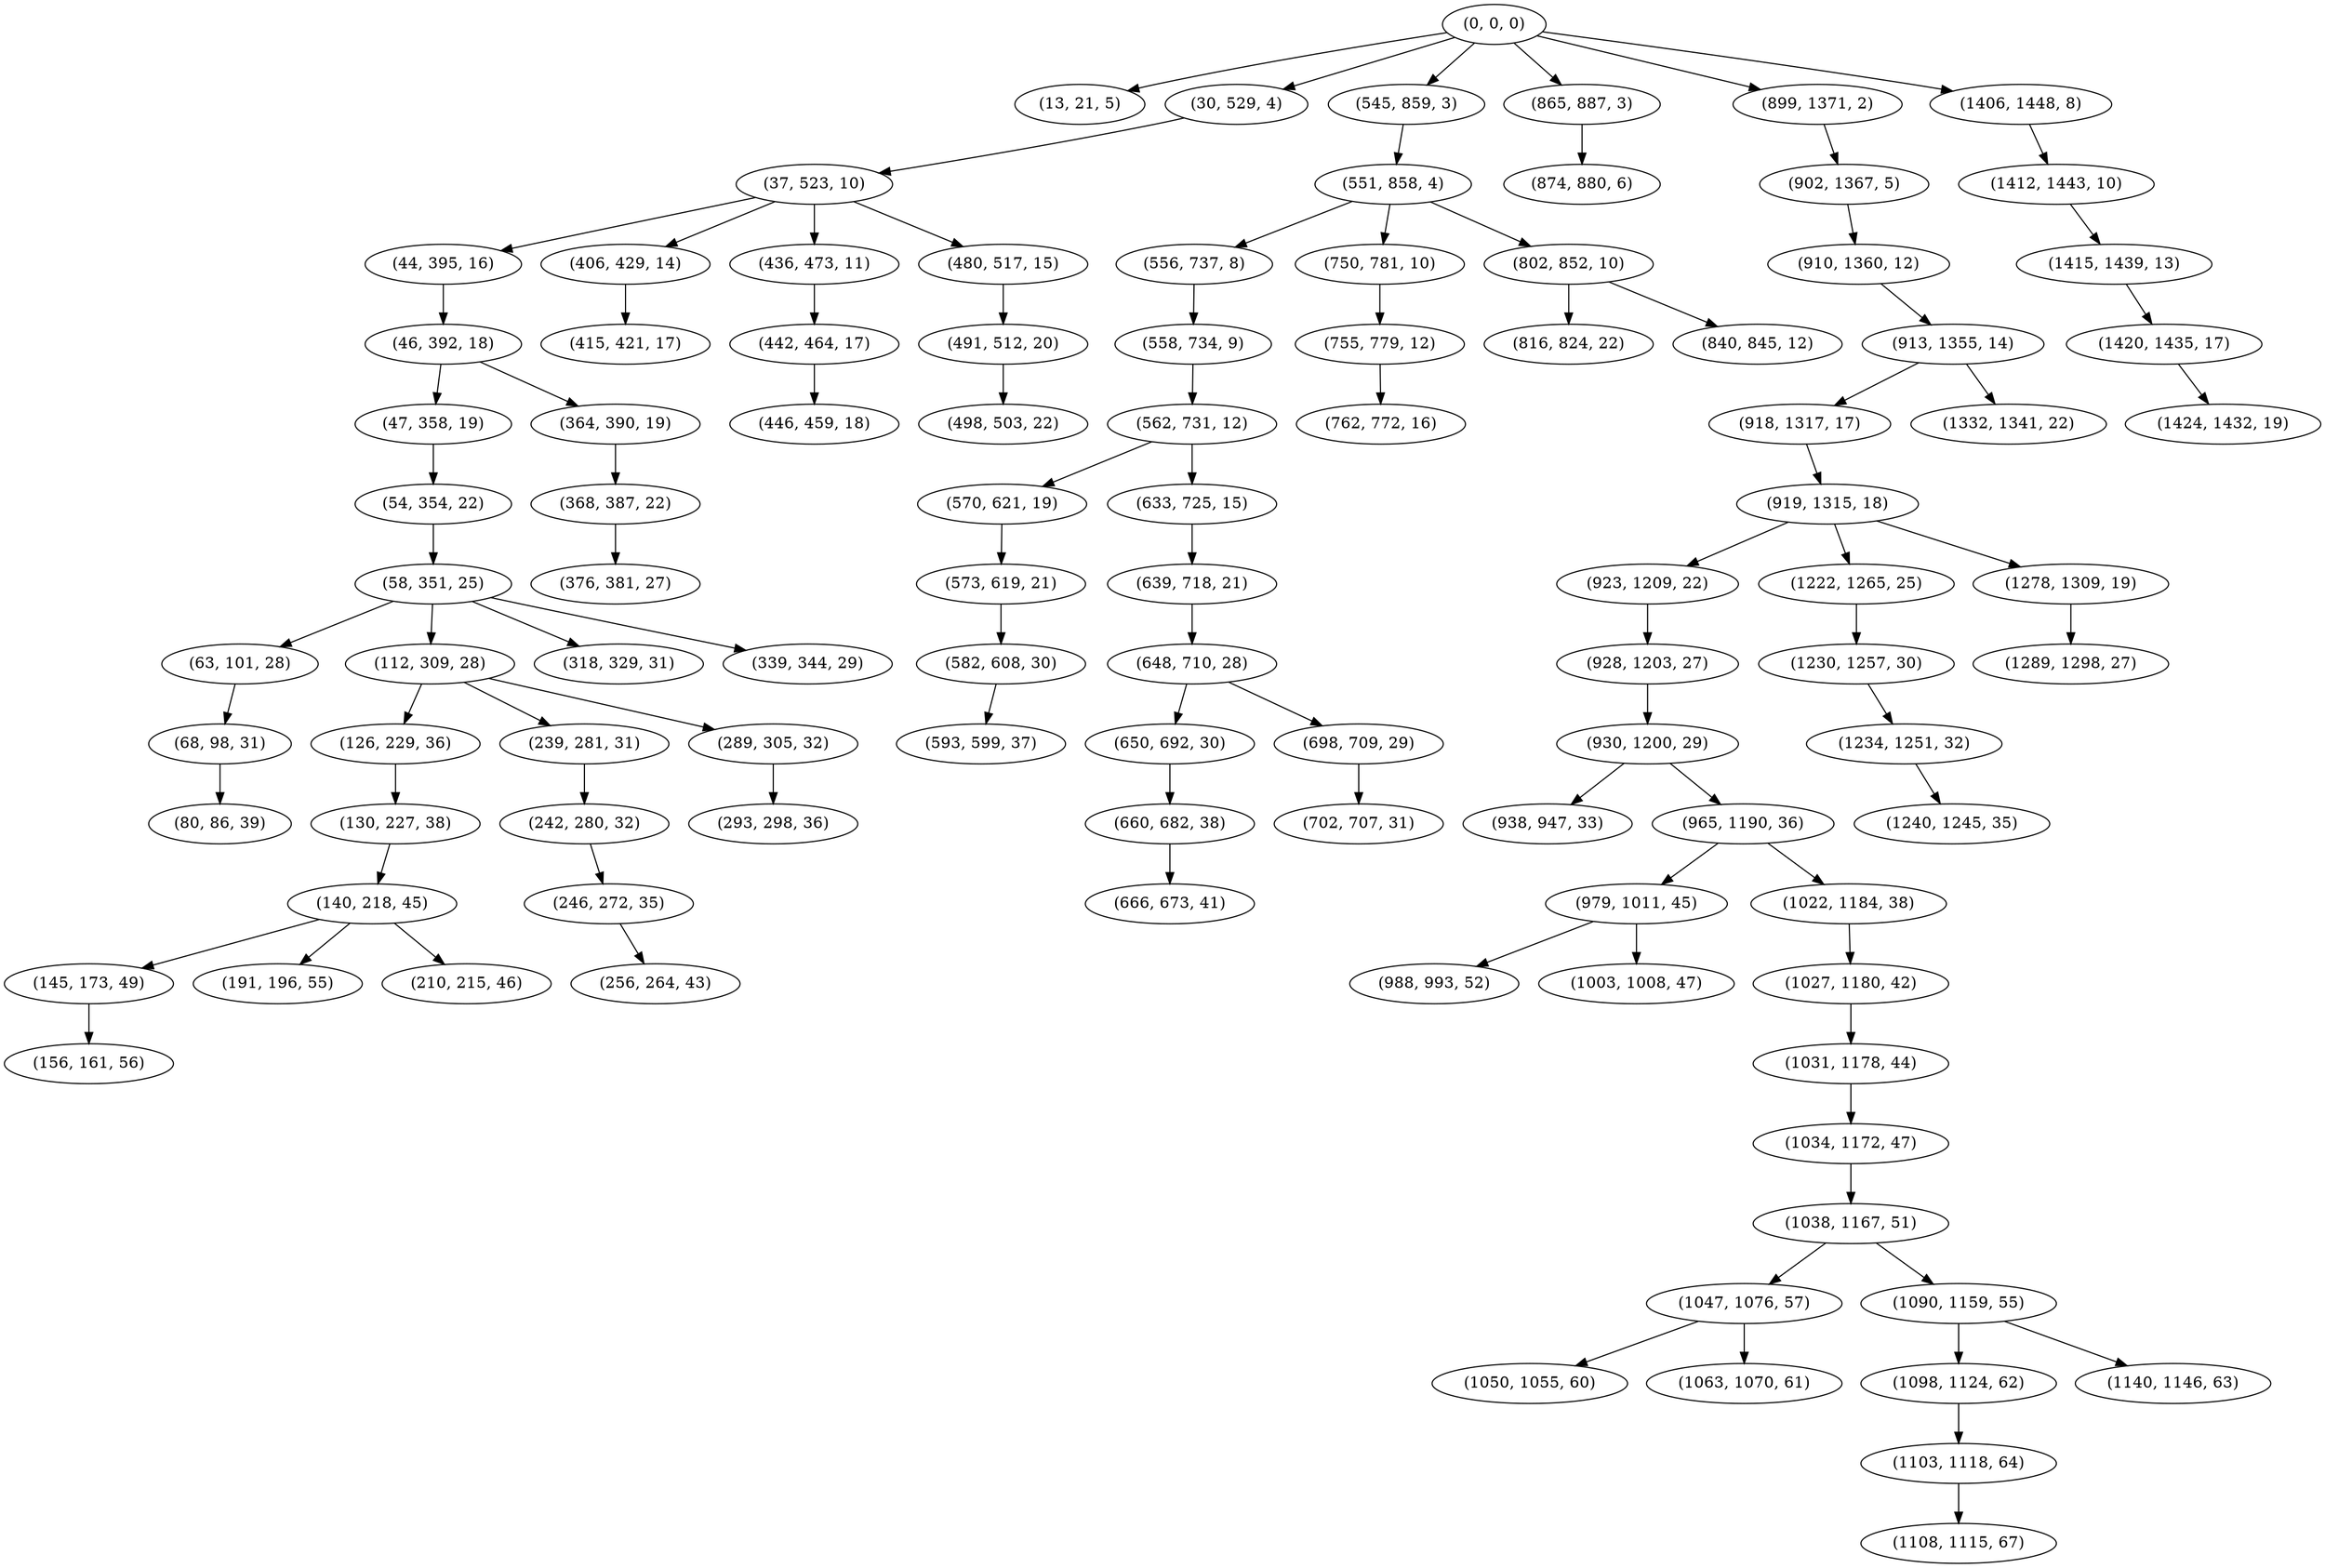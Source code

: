 digraph tree {
    "(0, 0, 0)";
    "(13, 21, 5)";
    "(30, 529, 4)";
    "(37, 523, 10)";
    "(44, 395, 16)";
    "(46, 392, 18)";
    "(47, 358, 19)";
    "(54, 354, 22)";
    "(58, 351, 25)";
    "(63, 101, 28)";
    "(68, 98, 31)";
    "(80, 86, 39)";
    "(112, 309, 28)";
    "(126, 229, 36)";
    "(130, 227, 38)";
    "(140, 218, 45)";
    "(145, 173, 49)";
    "(156, 161, 56)";
    "(191, 196, 55)";
    "(210, 215, 46)";
    "(239, 281, 31)";
    "(242, 280, 32)";
    "(246, 272, 35)";
    "(256, 264, 43)";
    "(289, 305, 32)";
    "(293, 298, 36)";
    "(318, 329, 31)";
    "(339, 344, 29)";
    "(364, 390, 19)";
    "(368, 387, 22)";
    "(376, 381, 27)";
    "(406, 429, 14)";
    "(415, 421, 17)";
    "(436, 473, 11)";
    "(442, 464, 17)";
    "(446, 459, 18)";
    "(480, 517, 15)";
    "(491, 512, 20)";
    "(498, 503, 22)";
    "(545, 859, 3)";
    "(551, 858, 4)";
    "(556, 737, 8)";
    "(558, 734, 9)";
    "(562, 731, 12)";
    "(570, 621, 19)";
    "(573, 619, 21)";
    "(582, 608, 30)";
    "(593, 599, 37)";
    "(633, 725, 15)";
    "(639, 718, 21)";
    "(648, 710, 28)";
    "(650, 692, 30)";
    "(660, 682, 38)";
    "(666, 673, 41)";
    "(698, 709, 29)";
    "(702, 707, 31)";
    "(750, 781, 10)";
    "(755, 779, 12)";
    "(762, 772, 16)";
    "(802, 852, 10)";
    "(816, 824, 22)";
    "(840, 845, 12)";
    "(865, 887, 3)";
    "(874, 880, 6)";
    "(899, 1371, 2)";
    "(902, 1367, 5)";
    "(910, 1360, 12)";
    "(913, 1355, 14)";
    "(918, 1317, 17)";
    "(919, 1315, 18)";
    "(923, 1209, 22)";
    "(928, 1203, 27)";
    "(930, 1200, 29)";
    "(938, 947, 33)";
    "(965, 1190, 36)";
    "(979, 1011, 45)";
    "(988, 993, 52)";
    "(1003, 1008, 47)";
    "(1022, 1184, 38)";
    "(1027, 1180, 42)";
    "(1031, 1178, 44)";
    "(1034, 1172, 47)";
    "(1038, 1167, 51)";
    "(1047, 1076, 57)";
    "(1050, 1055, 60)";
    "(1063, 1070, 61)";
    "(1090, 1159, 55)";
    "(1098, 1124, 62)";
    "(1103, 1118, 64)";
    "(1108, 1115, 67)";
    "(1140, 1146, 63)";
    "(1222, 1265, 25)";
    "(1230, 1257, 30)";
    "(1234, 1251, 32)";
    "(1240, 1245, 35)";
    "(1278, 1309, 19)";
    "(1289, 1298, 27)";
    "(1332, 1341, 22)";
    "(1406, 1448, 8)";
    "(1412, 1443, 10)";
    "(1415, 1439, 13)";
    "(1420, 1435, 17)";
    "(1424, 1432, 19)";
    "(0, 0, 0)" -> "(13, 21, 5)";
    "(0, 0, 0)" -> "(30, 529, 4)";
    "(0, 0, 0)" -> "(545, 859, 3)";
    "(0, 0, 0)" -> "(865, 887, 3)";
    "(0, 0, 0)" -> "(899, 1371, 2)";
    "(0, 0, 0)" -> "(1406, 1448, 8)";
    "(30, 529, 4)" -> "(37, 523, 10)";
    "(37, 523, 10)" -> "(44, 395, 16)";
    "(37, 523, 10)" -> "(406, 429, 14)";
    "(37, 523, 10)" -> "(436, 473, 11)";
    "(37, 523, 10)" -> "(480, 517, 15)";
    "(44, 395, 16)" -> "(46, 392, 18)";
    "(46, 392, 18)" -> "(47, 358, 19)";
    "(46, 392, 18)" -> "(364, 390, 19)";
    "(47, 358, 19)" -> "(54, 354, 22)";
    "(54, 354, 22)" -> "(58, 351, 25)";
    "(58, 351, 25)" -> "(63, 101, 28)";
    "(58, 351, 25)" -> "(112, 309, 28)";
    "(58, 351, 25)" -> "(318, 329, 31)";
    "(58, 351, 25)" -> "(339, 344, 29)";
    "(63, 101, 28)" -> "(68, 98, 31)";
    "(68, 98, 31)" -> "(80, 86, 39)";
    "(112, 309, 28)" -> "(126, 229, 36)";
    "(112, 309, 28)" -> "(239, 281, 31)";
    "(112, 309, 28)" -> "(289, 305, 32)";
    "(126, 229, 36)" -> "(130, 227, 38)";
    "(130, 227, 38)" -> "(140, 218, 45)";
    "(140, 218, 45)" -> "(145, 173, 49)";
    "(140, 218, 45)" -> "(191, 196, 55)";
    "(140, 218, 45)" -> "(210, 215, 46)";
    "(145, 173, 49)" -> "(156, 161, 56)";
    "(239, 281, 31)" -> "(242, 280, 32)";
    "(242, 280, 32)" -> "(246, 272, 35)";
    "(246, 272, 35)" -> "(256, 264, 43)";
    "(289, 305, 32)" -> "(293, 298, 36)";
    "(364, 390, 19)" -> "(368, 387, 22)";
    "(368, 387, 22)" -> "(376, 381, 27)";
    "(406, 429, 14)" -> "(415, 421, 17)";
    "(436, 473, 11)" -> "(442, 464, 17)";
    "(442, 464, 17)" -> "(446, 459, 18)";
    "(480, 517, 15)" -> "(491, 512, 20)";
    "(491, 512, 20)" -> "(498, 503, 22)";
    "(545, 859, 3)" -> "(551, 858, 4)";
    "(551, 858, 4)" -> "(556, 737, 8)";
    "(551, 858, 4)" -> "(750, 781, 10)";
    "(551, 858, 4)" -> "(802, 852, 10)";
    "(556, 737, 8)" -> "(558, 734, 9)";
    "(558, 734, 9)" -> "(562, 731, 12)";
    "(562, 731, 12)" -> "(570, 621, 19)";
    "(562, 731, 12)" -> "(633, 725, 15)";
    "(570, 621, 19)" -> "(573, 619, 21)";
    "(573, 619, 21)" -> "(582, 608, 30)";
    "(582, 608, 30)" -> "(593, 599, 37)";
    "(633, 725, 15)" -> "(639, 718, 21)";
    "(639, 718, 21)" -> "(648, 710, 28)";
    "(648, 710, 28)" -> "(650, 692, 30)";
    "(648, 710, 28)" -> "(698, 709, 29)";
    "(650, 692, 30)" -> "(660, 682, 38)";
    "(660, 682, 38)" -> "(666, 673, 41)";
    "(698, 709, 29)" -> "(702, 707, 31)";
    "(750, 781, 10)" -> "(755, 779, 12)";
    "(755, 779, 12)" -> "(762, 772, 16)";
    "(802, 852, 10)" -> "(816, 824, 22)";
    "(802, 852, 10)" -> "(840, 845, 12)";
    "(865, 887, 3)" -> "(874, 880, 6)";
    "(899, 1371, 2)" -> "(902, 1367, 5)";
    "(902, 1367, 5)" -> "(910, 1360, 12)";
    "(910, 1360, 12)" -> "(913, 1355, 14)";
    "(913, 1355, 14)" -> "(918, 1317, 17)";
    "(913, 1355, 14)" -> "(1332, 1341, 22)";
    "(918, 1317, 17)" -> "(919, 1315, 18)";
    "(919, 1315, 18)" -> "(923, 1209, 22)";
    "(919, 1315, 18)" -> "(1222, 1265, 25)";
    "(919, 1315, 18)" -> "(1278, 1309, 19)";
    "(923, 1209, 22)" -> "(928, 1203, 27)";
    "(928, 1203, 27)" -> "(930, 1200, 29)";
    "(930, 1200, 29)" -> "(938, 947, 33)";
    "(930, 1200, 29)" -> "(965, 1190, 36)";
    "(965, 1190, 36)" -> "(979, 1011, 45)";
    "(965, 1190, 36)" -> "(1022, 1184, 38)";
    "(979, 1011, 45)" -> "(988, 993, 52)";
    "(979, 1011, 45)" -> "(1003, 1008, 47)";
    "(1022, 1184, 38)" -> "(1027, 1180, 42)";
    "(1027, 1180, 42)" -> "(1031, 1178, 44)";
    "(1031, 1178, 44)" -> "(1034, 1172, 47)";
    "(1034, 1172, 47)" -> "(1038, 1167, 51)";
    "(1038, 1167, 51)" -> "(1047, 1076, 57)";
    "(1038, 1167, 51)" -> "(1090, 1159, 55)";
    "(1047, 1076, 57)" -> "(1050, 1055, 60)";
    "(1047, 1076, 57)" -> "(1063, 1070, 61)";
    "(1090, 1159, 55)" -> "(1098, 1124, 62)";
    "(1090, 1159, 55)" -> "(1140, 1146, 63)";
    "(1098, 1124, 62)" -> "(1103, 1118, 64)";
    "(1103, 1118, 64)" -> "(1108, 1115, 67)";
    "(1222, 1265, 25)" -> "(1230, 1257, 30)";
    "(1230, 1257, 30)" -> "(1234, 1251, 32)";
    "(1234, 1251, 32)" -> "(1240, 1245, 35)";
    "(1278, 1309, 19)" -> "(1289, 1298, 27)";
    "(1406, 1448, 8)" -> "(1412, 1443, 10)";
    "(1412, 1443, 10)" -> "(1415, 1439, 13)";
    "(1415, 1439, 13)" -> "(1420, 1435, 17)";
    "(1420, 1435, 17)" -> "(1424, 1432, 19)";
}
